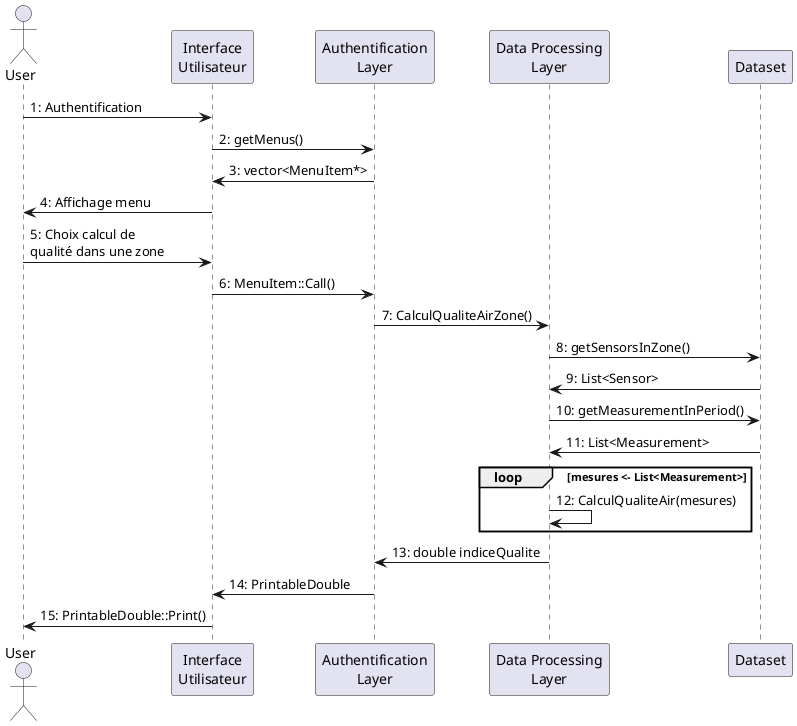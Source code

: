 @startuml

skinparam responseMessageBelowArrow true

actor User as user

participant "Interface\nUtilisateur" as ui
participant "Authentification\nLayer" as auth
participant "Data Processing\nLayer" as proc
participant "Dataset" as data

user -> ui: 1: Authentification
ui -> auth: 2: getMenus()
auth -> ui: 3: vector<MenuItem*>
ui -> user: 4: Affichage menu
user -> ui: 5: Choix calcul de\nqualité dans une zone
ui -> auth: 6: MenuItem::Call()
auth -> proc: 7: CalculQualiteAirZone()
proc -> data: 8: getSensorsInZone()
data -> proc: 9: List<Sensor>
proc -> data: 10: getMeasurementInPeriod()
data -> proc: 11: List<Measurement>

loop mesures <- List<Measurement>
    proc -> proc: 12: CalculQualiteAir(mesures)
end

proc -> auth: 13: double indiceQualite
auth -> ui: 14: PrintableDouble
ui -> user: 15: PrintableDouble::Print()



@enduml
